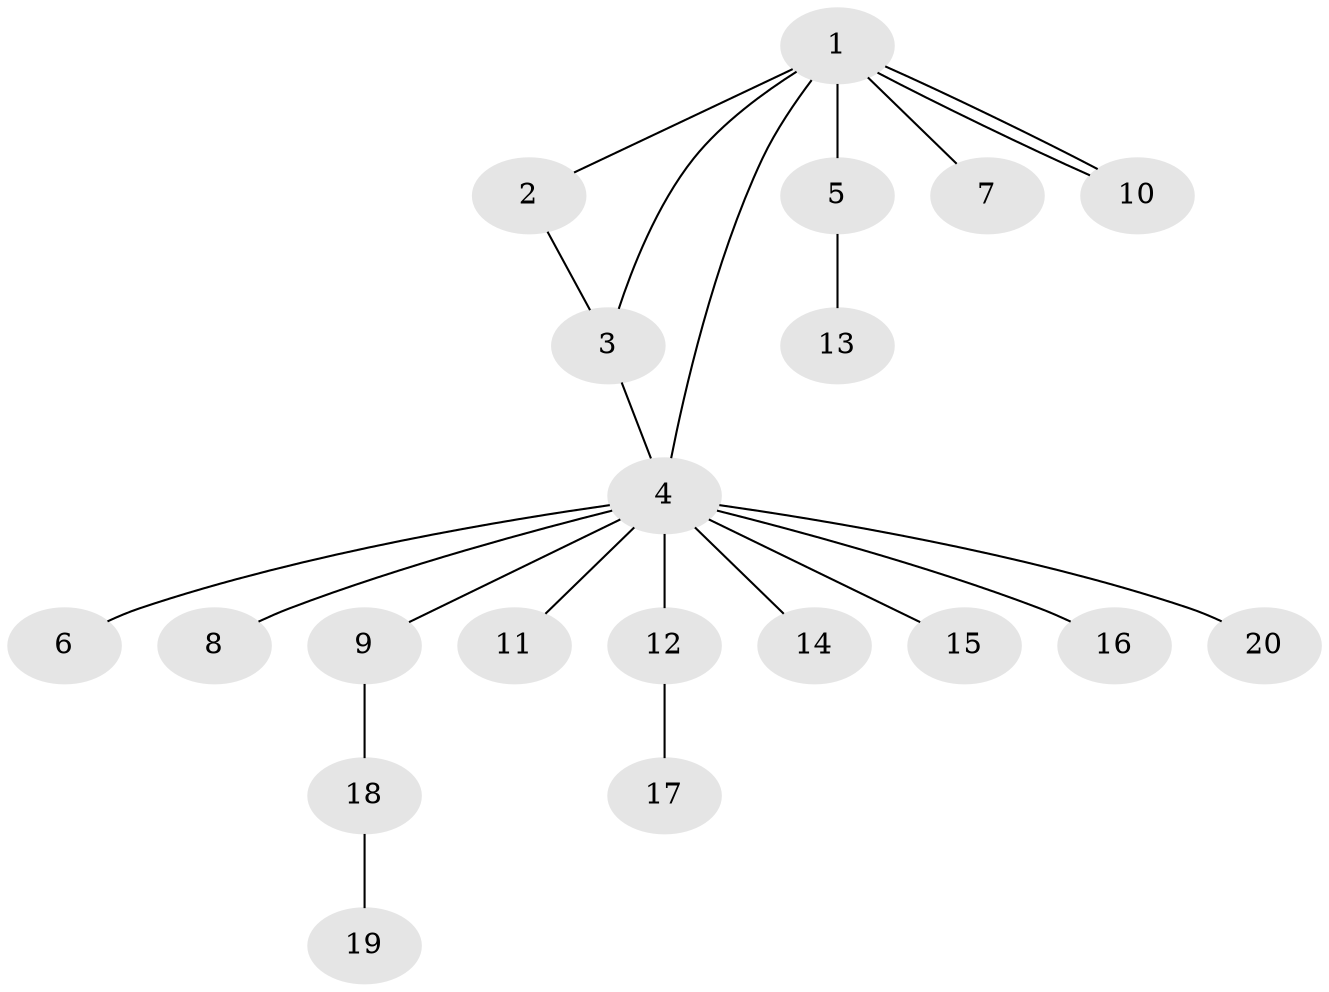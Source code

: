 // Generated by graph-tools (version 1.1) at 2025/46/02/15/25 05:46:28]
// undirected, 20 vertices, 22 edges
graph export_dot {
graph [start="1"]
  node [color=gray90,style=filled];
  1;
  2;
  3;
  4;
  5;
  6;
  7;
  8;
  9;
  10;
  11;
  12;
  13;
  14;
  15;
  16;
  17;
  18;
  19;
  20;
  1 -- 2;
  1 -- 3;
  1 -- 4;
  1 -- 5;
  1 -- 7;
  1 -- 10;
  1 -- 10;
  2 -- 3;
  3 -- 4;
  4 -- 6;
  4 -- 8;
  4 -- 9;
  4 -- 11;
  4 -- 12;
  4 -- 14;
  4 -- 15;
  4 -- 16;
  4 -- 20;
  5 -- 13;
  9 -- 18;
  12 -- 17;
  18 -- 19;
}
